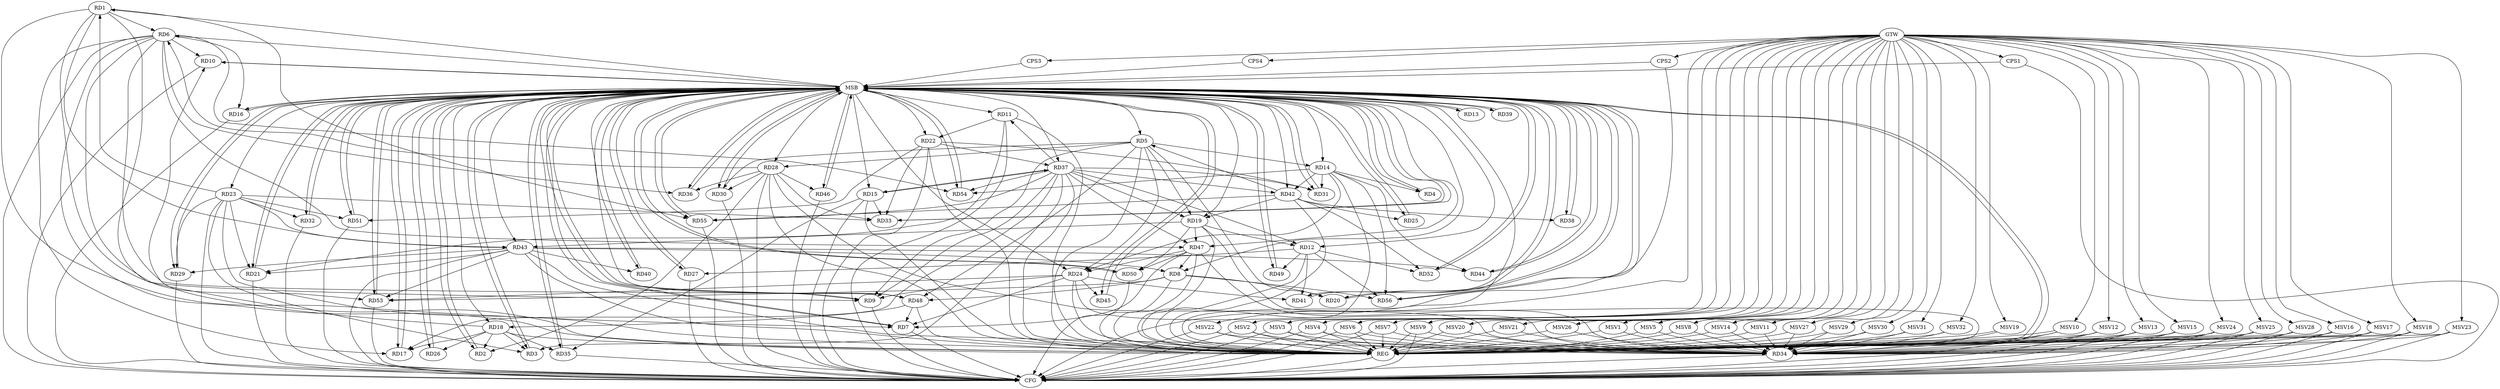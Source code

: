 strict digraph G {
  RD1 [ label="RD1" ];
  RD2 [ label="RD2" ];
  RD3 [ label="RD3" ];
  RD4 [ label="RD4" ];
  RD5 [ label="RD5" ];
  RD6 [ label="RD6" ];
  RD7 [ label="RD7" ];
  RD8 [ label="RD8" ];
  RD9 [ label="RD9" ];
  RD10 [ label="RD10" ];
  RD11 [ label="RD11" ];
  RD12 [ label="RD12" ];
  RD13 [ label="RD13" ];
  RD14 [ label="RD14" ];
  RD15 [ label="RD15" ];
  RD16 [ label="RD16" ];
  RD17 [ label="RD17" ];
  RD18 [ label="RD18" ];
  RD19 [ label="RD19" ];
  RD20 [ label="RD20" ];
  RD21 [ label="RD21" ];
  RD22 [ label="RD22" ];
  RD23 [ label="RD23" ];
  RD24 [ label="RD24" ];
  RD25 [ label="RD25" ];
  RD26 [ label="RD26" ];
  RD27 [ label="RD27" ];
  RD28 [ label="RD28" ];
  RD29 [ label="RD29" ];
  RD30 [ label="RD30" ];
  RD31 [ label="RD31" ];
  RD32 [ label="RD32" ];
  RD33 [ label="RD33" ];
  RD34 [ label="RD34" ];
  RD35 [ label="RD35" ];
  RD36 [ label="RD36" ];
  RD37 [ label="RD37" ];
  RD38 [ label="RD38" ];
  RD39 [ label="RD39" ];
  RD40 [ label="RD40" ];
  RD41 [ label="RD41" ];
  RD42 [ label="RD42" ];
  RD43 [ label="RD43" ];
  RD44 [ label="RD44" ];
  RD45 [ label="RD45" ];
  RD46 [ label="RD46" ];
  RD47 [ label="RD47" ];
  RD48 [ label="RD48" ];
  RD49 [ label="RD49" ];
  RD50 [ label="RD50" ];
  RD51 [ label="RD51" ];
  RD52 [ label="RD52" ];
  RD53 [ label="RD53" ];
  RD54 [ label="RD54" ];
  RD55 [ label="RD55" ];
  RD56 [ label="RD56" ];
  CPS1 [ label="CPS1" ];
  CPS2 [ label="CPS2" ];
  CPS3 [ label="CPS3" ];
  CPS4 [ label="CPS4" ];
  GTW [ label="GTW" ];
  REG [ label="REG" ];
  MSB [ label="MSB" ];
  CFG [ label="CFG" ];
  MSV1 [ label="MSV1" ];
  MSV2 [ label="MSV2" ];
  MSV3 [ label="MSV3" ];
  MSV4 [ label="MSV4" ];
  MSV5 [ label="MSV5" ];
  MSV6 [ label="MSV6" ];
  MSV7 [ label="MSV7" ];
  MSV8 [ label="MSV8" ];
  MSV9 [ label="MSV9" ];
  MSV10 [ label="MSV10" ];
  MSV11 [ label="MSV11" ];
  MSV12 [ label="MSV12" ];
  MSV13 [ label="MSV13" ];
  MSV14 [ label="MSV14" ];
  MSV15 [ label="MSV15" ];
  MSV16 [ label="MSV16" ];
  MSV17 [ label="MSV17" ];
  MSV18 [ label="MSV18" ];
  MSV19 [ label="MSV19" ];
  MSV20 [ label="MSV20" ];
  MSV21 [ label="MSV21" ];
  MSV22 [ label="MSV22" ];
  MSV23 [ label="MSV23" ];
  MSV24 [ label="MSV24" ];
  MSV25 [ label="MSV25" ];
  MSV26 [ label="MSV26" ];
  MSV27 [ label="MSV27" ];
  MSV28 [ label="MSV28" ];
  MSV29 [ label="MSV29" ];
  MSV30 [ label="MSV30" ];
  MSV31 [ label="MSV31" ];
  MSV32 [ label="MSV32" ];
  RD1 -> RD6;
  RD1 -> RD7;
  RD1 -> RD9;
  RD23 -> RD1;
  RD1 -> RD43;
  RD1 -> RD55;
  RD18 -> RD2;
  RD28 -> RD2;
  RD18 -> RD3;
  RD23 -> RD3;
  RD37 -> RD3;
  RD14 -> RD4;
  RD5 -> RD9;
  RD5 -> RD14;
  RD5 -> RD19;
  RD5 -> RD20;
  RD5 -> RD24;
  RD5 -> RD28;
  RD5 -> RD30;
  RD42 -> RD5;
  RD5 -> RD48;
  RD6 -> RD10;
  RD6 -> RD16;
  RD6 -> RD17;
  RD28 -> RD6;
  RD6 -> RD36;
  RD6 -> RD47;
  RD6 -> RD48;
  RD6 -> RD53;
  RD6 -> RD54;
  RD24 -> RD7;
  RD47 -> RD7;
  RD48 -> RD7;
  RD8 -> RD20;
  RD43 -> RD8;
  RD47 -> RD8;
  RD8 -> RD48;
  RD8 -> RD53;
  RD8 -> RD56;
  RD24 -> RD9;
  RD37 -> RD9;
  RD18 -> RD10;
  RD11 -> RD21;
  RD11 -> RD22;
  RD37 -> RD11;
  RD19 -> RD12;
  RD12 -> RD27;
  RD37 -> RD12;
  RD12 -> RD41;
  RD12 -> RD49;
  RD12 -> RD52;
  RD12 -> RD56;
  RD14 -> RD24;
  RD14 -> RD31;
  RD14 -> RD42;
  RD14 -> RD44;
  RD14 -> RD54;
  RD14 -> RD56;
  RD15 -> RD33;
  RD15 -> RD35;
  RD15 -> RD37;
  RD37 -> RD15;
  RD18 -> RD17;
  RD37 -> RD17;
  RD18 -> RD26;
  RD18 -> RD35;
  RD48 -> RD18;
  RD19 -> RD34;
  RD37 -> RD19;
  RD42 -> RD19;
  RD19 -> RD43;
  RD19 -> RD47;
  RD19 -> RD50;
  RD23 -> RD21;
  RD43 -> RD21;
  RD22 -> RD31;
  RD22 -> RD33;
  RD22 -> RD37;
  RD22 -> RD51;
  RD23 -> RD29;
  RD23 -> RD32;
  RD23 -> RD33;
  RD23 -> RD43;
  RD23 -> RD51;
  RD24 -> RD34;
  RD24 -> RD41;
  RD24 -> RD45;
  RD47 -> RD24;
  RD24 -> RD53;
  RD42 -> RD25;
  RD28 -> RD30;
  RD28 -> RD33;
  RD28 -> RD34;
  RD28 -> RD36;
  RD28 -> RD46;
  RD43 -> RD29;
  RD37 -> RD31;
  RD43 -> RD34;
  RD47 -> RD34;
  RD37 -> RD42;
  RD37 -> RD47;
  RD37 -> RD54;
  RD37 -> RD55;
  RD42 -> RD38;
  RD43 -> RD40;
  RD42 -> RD52;
  RD42 -> RD55;
  RD43 -> RD44;
  RD43 -> RD53;
  RD47 -> RD50;
  GTW -> CPS1;
  GTW -> CPS2;
  GTW -> CPS3;
  GTW -> CPS4;
  RD1 -> REG;
  RD5 -> REG;
  RD6 -> REG;
  RD8 -> REG;
  RD11 -> REG;
  RD12 -> REG;
  RD14 -> REG;
  RD15 -> REG;
  RD18 -> REG;
  RD19 -> REG;
  RD22 -> REG;
  RD23 -> REG;
  RD24 -> REG;
  RD28 -> REG;
  RD37 -> REG;
  RD42 -> REG;
  RD43 -> REG;
  RD47 -> REG;
  RD48 -> REG;
  RD2 -> MSB;
  MSB -> RD11;
  MSB -> RD12;
  MSB -> RD32;
  MSB -> RD45;
  MSB -> RD47;
  MSB -> REG;
  RD3 -> MSB;
  MSB -> RD24;
  MSB -> RD33;
  MSB -> RD35;
  MSB -> RD38;
  RD4 -> MSB;
  MSB -> RD10;
  MSB -> RD14;
  MSB -> RD20;
  MSB -> RD23;
  MSB -> RD26;
  MSB -> RD27;
  MSB -> RD42;
  MSB -> RD56;
  RD7 -> MSB;
  MSB -> RD16;
  MSB -> RD28;
  MSB -> RD46;
  MSB -> RD54;
  RD9 -> MSB;
  MSB -> RD3;
  MSB -> RD17;
  MSB -> RD52;
  MSB -> RD53;
  RD10 -> MSB;
  MSB -> RD4;
  MSB -> RD40;
  MSB -> RD50;
  MSB -> RD55;
  RD13 -> MSB;
  MSB -> RD41;
  RD16 -> MSB;
  MSB -> RD21;
  MSB -> RD29;
  RD17 -> MSB;
  MSB -> RD9;
  MSB -> RD13;
  MSB -> RD30;
  MSB -> RD36;
  RD20 -> MSB;
  MSB -> RD2;
  MSB -> RD5;
  RD21 -> MSB;
  MSB -> RD15;
  MSB -> RD18;
  MSB -> RD34;
  RD25 -> MSB;
  MSB -> RD1;
  MSB -> RD19;
  MSB -> RD44;
  RD26 -> MSB;
  MSB -> RD37;
  MSB -> RD49;
  MSB -> RD51;
  RD27 -> MSB;
  MSB -> RD22;
  RD29 -> MSB;
  MSB -> RD43;
  RD30 -> MSB;
  RD31 -> MSB;
  RD32 -> MSB;
  RD33 -> MSB;
  RD34 -> MSB;
  MSB -> RD6;
  MSB -> RD31;
  RD35 -> MSB;
  RD36 -> MSB;
  RD38 -> MSB;
  MSB -> RD8;
  MSB -> RD39;
  RD39 -> MSB;
  MSB -> RD7;
  RD40 -> MSB;
  MSB -> RD25;
  RD41 -> MSB;
  RD44 -> MSB;
  RD45 -> MSB;
  RD46 -> MSB;
  RD49 -> MSB;
  MSB -> RD48;
  RD50 -> MSB;
  RD51 -> MSB;
  RD52 -> MSB;
  RD53 -> MSB;
  RD54 -> MSB;
  RD55 -> MSB;
  RD56 -> MSB;
  CPS1 -> MSB;
  CPS2 -> MSB;
  CPS3 -> MSB;
  CPS4 -> MSB;
  RD27 -> CFG;
  RD46 -> CFG;
  RD35 -> CFG;
  RD43 -> CFG;
  RD15 -> CFG;
  RD50 -> CFG;
  RD23 -> CFG;
  RD22 -> CFG;
  RD55 -> CFG;
  RD16 -> CFG;
  RD10 -> CFG;
  RD32 -> CFG;
  RD51 -> CFG;
  RD28 -> CFG;
  CPS2 -> CFG;
  RD30 -> CFG;
  RD7 -> CFG;
  RD29 -> CFG;
  RD53 -> CFG;
  RD6 -> CFG;
  RD21 -> CFG;
  RD34 -> CFG;
  CPS1 -> CFG;
  RD11 -> CFG;
  RD9 -> CFG;
  REG -> CFG;
  MSV1 -> RD34;
  MSV2 -> RD34;
  MSV3 -> RD34;
  MSV4 -> RD34;
  MSV5 -> RD34;
  MSV6 -> RD34;
  MSV7 -> RD34;
  GTW -> MSV1;
  MSV1 -> REG;
  GTW -> MSV2;
  MSV2 -> REG;
  MSV2 -> CFG;
  GTW -> MSV3;
  MSV3 -> REG;
  MSV3 -> CFG;
  GTW -> MSV4;
  MSV4 -> REG;
  MSV4 -> CFG;
  GTW -> MSV5;
  MSV5 -> REG;
  GTW -> MSV6;
  MSV6 -> REG;
  MSV6 -> CFG;
  GTW -> MSV7;
  MSV7 -> REG;
  MSV7 -> CFG;
  MSV8 -> RD34;
  MSV9 -> RD34;
  GTW -> MSV8;
  MSV8 -> REG;
  GTW -> MSV9;
  MSV9 -> REG;
  MSV9 -> CFG;
  MSV10 -> RD34;
  MSV11 -> RD34;
  GTW -> MSV10;
  MSV10 -> REG;
  MSV10 -> CFG;
  GTW -> MSV11;
  MSV11 -> REG;
  MSV12 -> RD34;
  MSV13 -> RD34;
  GTW -> MSV12;
  MSV12 -> REG;
  MSV12 -> CFG;
  GTW -> MSV13;
  MSV13 -> REG;
  MSV13 -> CFG;
  MSV14 -> RD34;
  MSV15 -> RD34;
  GTW -> MSV14;
  MSV14 -> REG;
  GTW -> MSV15;
  MSV15 -> REG;
  MSV15 -> CFG;
  MSV16 -> RD34;
  GTW -> MSV16;
  MSV16 -> REG;
  MSV16 -> CFG;
  MSV17 -> RD34;
  MSV18 -> RD34;
  MSV19 -> RD34;
  MSV20 -> RD34;
  MSV21 -> RD34;
  GTW -> MSV17;
  MSV17 -> REG;
  MSV17 -> CFG;
  GTW -> MSV18;
  MSV18 -> REG;
  MSV18 -> CFG;
  GTW -> MSV19;
  MSV19 -> REG;
  GTW -> MSV20;
  MSV20 -> REG;
  GTW -> MSV21;
  MSV21 -> REG;
  MSV22 -> RD34;
  MSV23 -> RD34;
  MSV24 -> RD34;
  GTW -> MSV22;
  MSV22 -> REG;
  MSV22 -> CFG;
  GTW -> MSV23;
  MSV23 -> REG;
  MSV23 -> CFG;
  GTW -> MSV24;
  MSV24 -> REG;
  MSV24 -> CFG;
  MSV25 -> RD34;
  MSV26 -> RD34;
  GTW -> MSV25;
  MSV25 -> REG;
  MSV25 -> CFG;
  GTW -> MSV26;
  MSV26 -> REG;
  MSV27 -> RD34;
  GTW -> MSV27;
  MSV27 -> REG;
  MSV28 -> RD34;
  GTW -> MSV28;
  MSV28 -> REG;
  MSV28 -> CFG;
  MSV29 -> RD34;
  MSV30 -> RD34;
  MSV31 -> RD34;
  MSV32 -> RD34;
  GTW -> MSV29;
  MSV29 -> REG;
  GTW -> MSV30;
  MSV30 -> REG;
  GTW -> MSV31;
  MSV31 -> REG;
  GTW -> MSV32;
  MSV32 -> REG;
}
